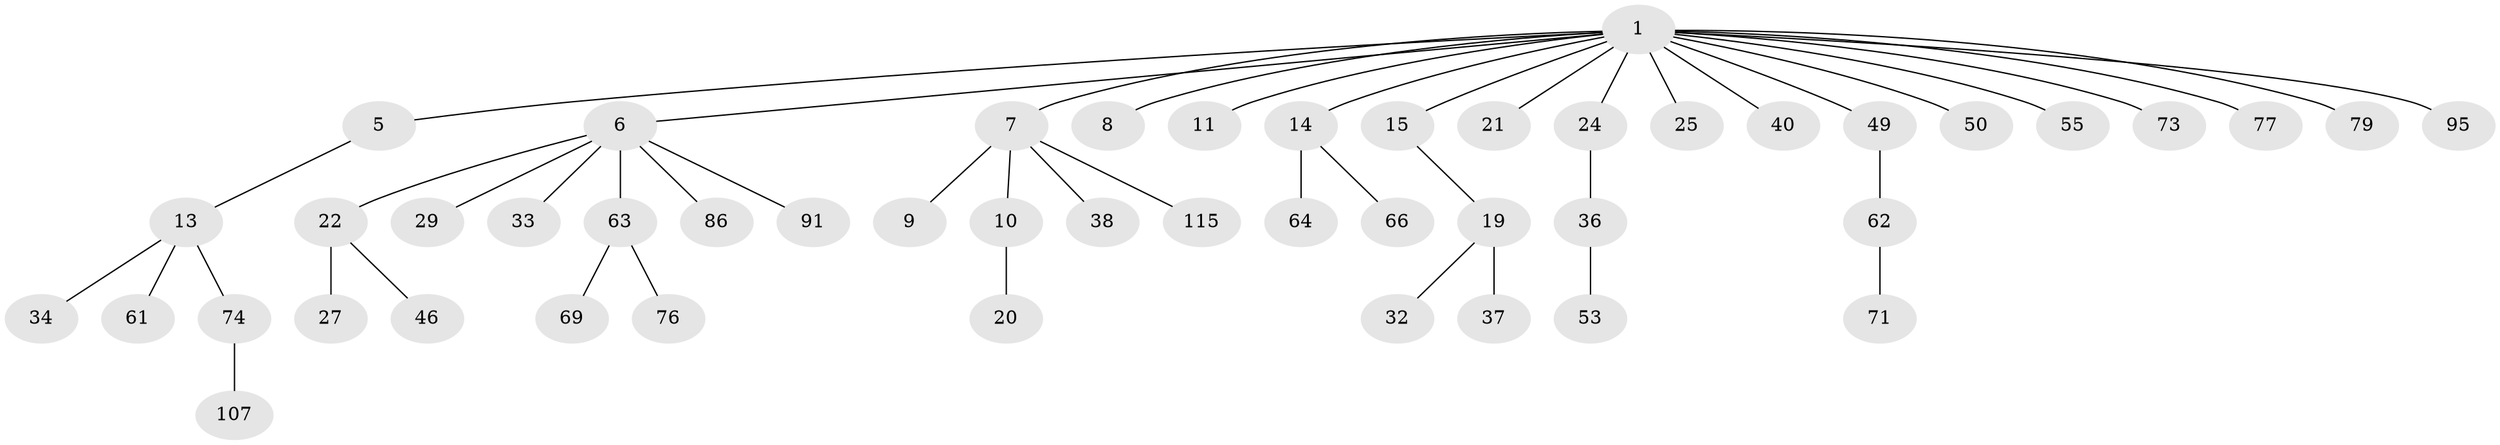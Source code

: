 // original degree distribution, {10: 0.008264462809917356, 5: 0.024793388429752067, 6: 0.024793388429752067, 4: 0.05785123966942149, 2: 0.2975206611570248, 1: 0.4793388429752066, 3: 0.10743801652892562}
// Generated by graph-tools (version 1.1) at 2025/19/03/04/25 18:19:22]
// undirected, 48 vertices, 47 edges
graph export_dot {
graph [start="1"]
  node [color=gray90,style=filled];
  1 [super="+2+12+4+3+39+30"];
  5;
  6 [super="+56+16+70+17"];
  7 [super="+60"];
  8 [super="+105"];
  9;
  10 [super="+103+108"];
  11;
  13 [super="+51+23+113"];
  14;
  15 [super="+120"];
  19 [super="+52"];
  20;
  21 [super="+59+26"];
  22;
  24;
  25;
  27 [super="+45+31"];
  29 [super="+72"];
  32 [super="+48+78"];
  33 [super="+67+42"];
  34;
  36 [super="+44+80"];
  37 [super="+81"];
  38 [super="+43"];
  40 [super="+57"];
  46 [super="+99+104+75"];
  49;
  50 [super="+92"];
  53;
  55 [super="+58"];
  61 [super="+85"];
  62;
  63 [super="+65"];
  64 [super="+84"];
  66;
  69;
  71;
  73 [super="+93"];
  74 [super="+88"];
  76 [super="+106"];
  77 [super="+109"];
  79;
  86;
  91;
  95;
  107 [super="+119"];
  115;
  1 -- 6;
  1 -- 11;
  1 -- 21;
  1 -- 50;
  1 -- 5;
  1 -- 40;
  1 -- 25;
  1 -- 15;
  1 -- 49;
  1 -- 24;
  1 -- 7;
  1 -- 8;
  1 -- 77;
  1 -- 14;
  1 -- 55;
  1 -- 73;
  1 -- 79;
  1 -- 95;
  5 -- 13;
  6 -- 29;
  6 -- 22;
  6 -- 86;
  6 -- 33;
  6 -- 91;
  6 -- 63;
  7 -- 9;
  7 -- 10;
  7 -- 38;
  7 -- 115;
  10 -- 20;
  13 -- 74;
  13 -- 61;
  13 -- 34;
  14 -- 64;
  14 -- 66;
  15 -- 19;
  19 -- 32;
  19 -- 37;
  22 -- 27;
  22 -- 46;
  24 -- 36;
  36 -- 53;
  49 -- 62;
  62 -- 71;
  63 -- 76;
  63 -- 69;
  74 -- 107;
}

